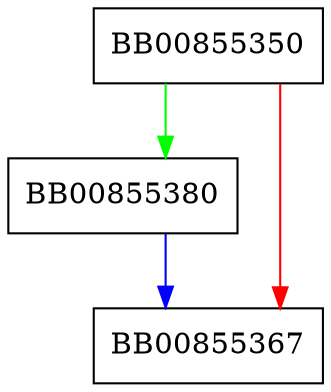 digraph TS_X509_ALGOR_print_bio {
  node [shape="box"];
  graph [splines=ortho];
  BB00855350 -> BB00855380 [color="green"];
  BB00855350 -> BB00855367 [color="red"];
  BB00855380 -> BB00855367 [color="blue"];
}